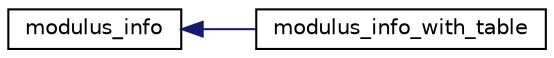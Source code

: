 digraph "Graphical Class Hierarchy"
{
  edge [fontname="Helvetica",fontsize="10",labelfontname="Helvetica",labelfontsize="10"];
  node [fontname="Helvetica",fontsize="10",shape=record];
  rankdir="LR";
  Node1 [label="modulus_info",height=0.2,width=0.4,color="black", fillcolor="white", style="filled",URL="$classmodulus__info.html"];
  Node1 -> Node2 [dir="back",color="midnightblue",fontsize="10",style="solid",fontname="Helvetica"];
  Node2 [label="modulus_info_with_table",height=0.2,width=0.4,color="black", fillcolor="white", style="filled",URL="$classmodulus__info__with__table.html"];
}
